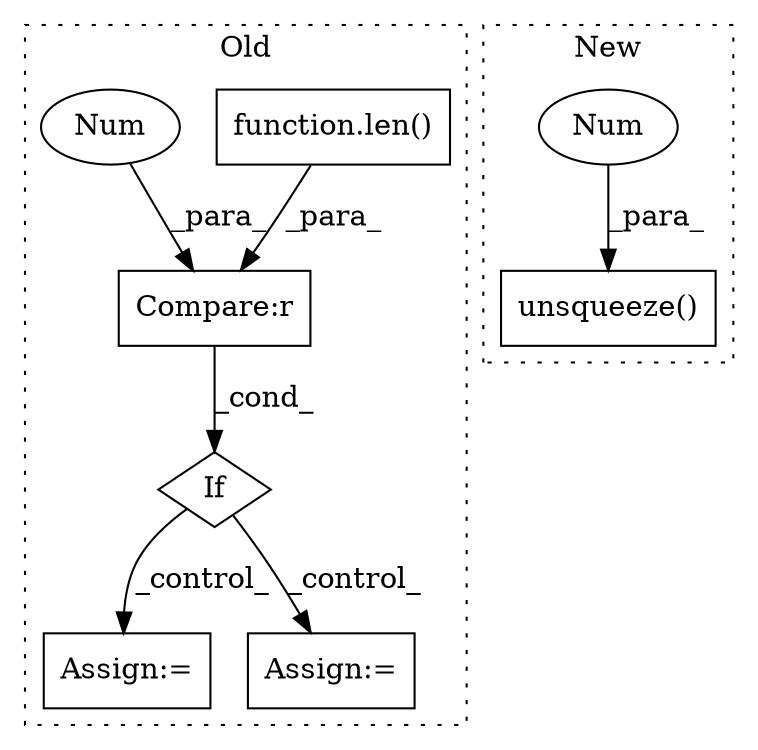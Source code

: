 digraph G {
subgraph cluster0 {
1 [label="function.len()" a="75" s="16018,16041" l="4,1" shape="box"];
4 [label="Compare:r" a="40" s="16018" l="29" shape="box"];
5 [label="If" a="96" s="16015" l="3" shape="diamond"];
6 [label="Num" a="76" s="16046" l="1" shape="ellipse"];
7 [label="Assign:=" a="68" s="16259" l="3" shape="box"];
8 [label="Assign:=" a="68" s="16379" l="3" shape="box"];
label = "Old";
style="dotted";
}
subgraph cluster1 {
2 [label="unsqueeze()" a="75" s="16171,16195" l="22,1" shape="box"];
3 [label="Num" a="76" s="16193" l="2" shape="ellipse"];
label = "New";
style="dotted";
}
1 -> 4 [label="_para_"];
3 -> 2 [label="_para_"];
4 -> 5 [label="_cond_"];
5 -> 8 [label="_control_"];
5 -> 7 [label="_control_"];
6 -> 4 [label="_para_"];
}